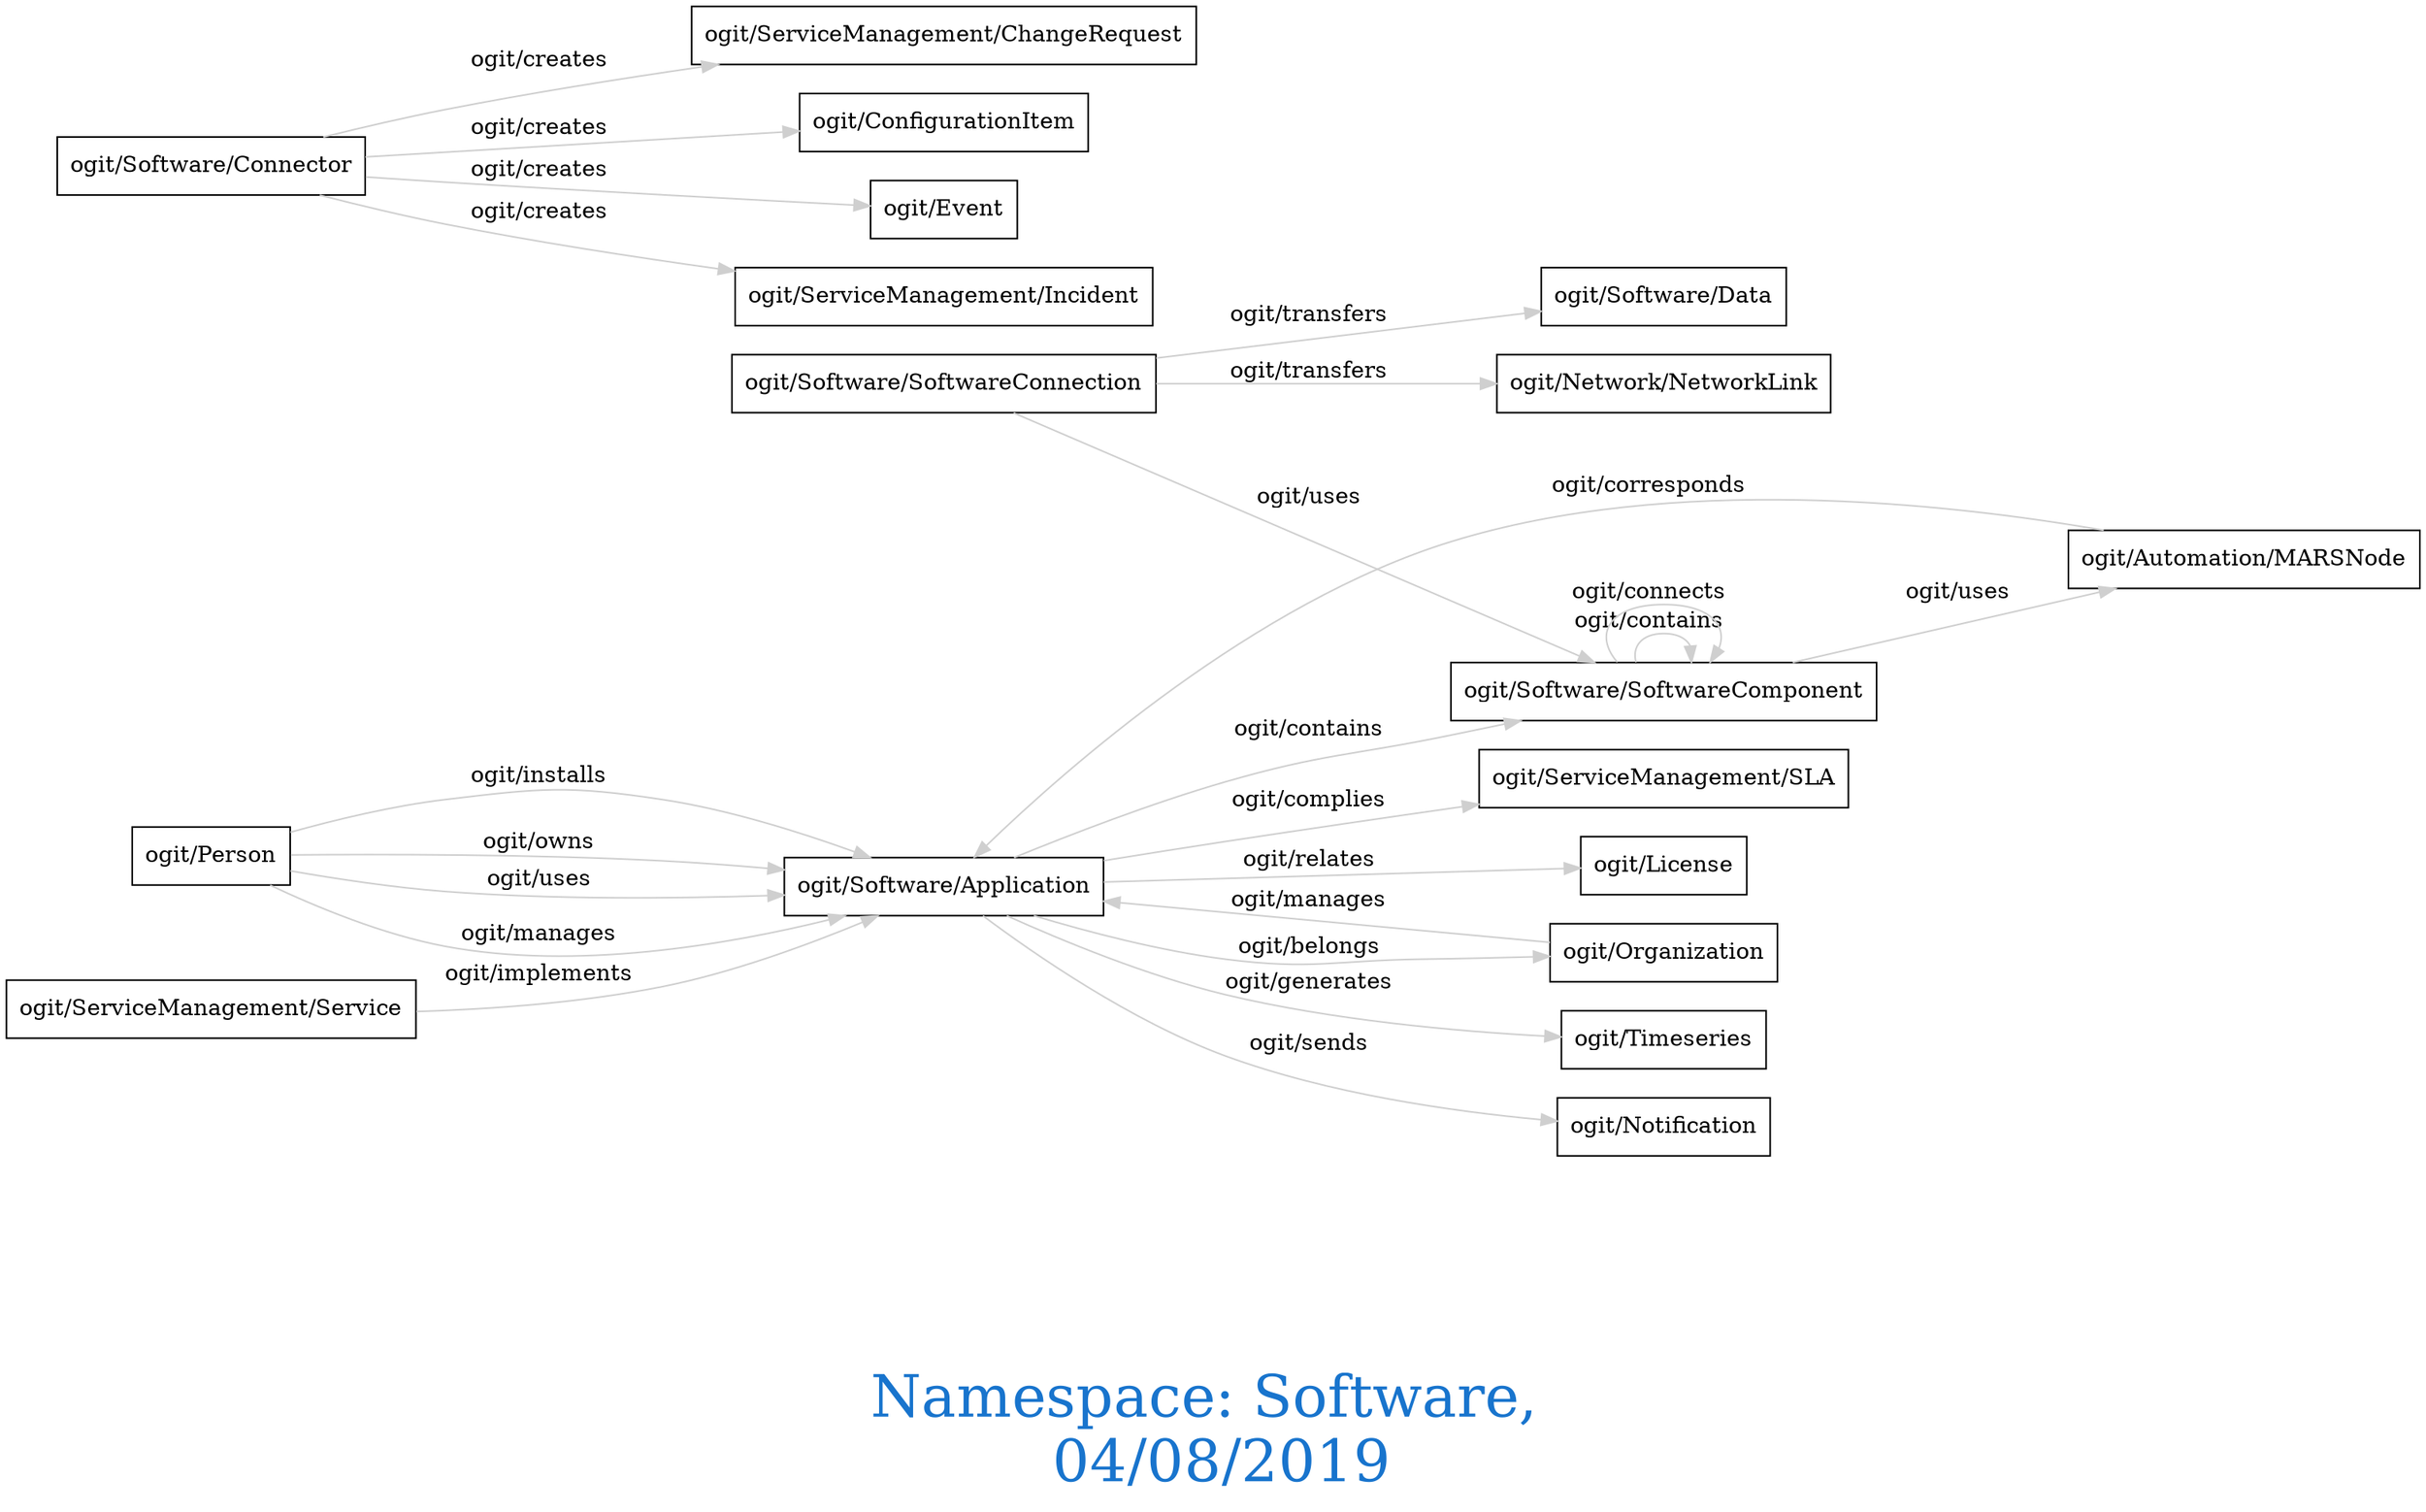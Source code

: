 digraph OGIT_ontology {
 graph [ rankdir= LR,fontsize = 36,
fontcolor= dodgerblue3,label = "\n\n\nNamespace: Software, \n 04/08/2019"];
node[shape=polygon];
edge [  color="gray81"];

   "ogit/Software/Application" -> "ogit/Software/SoftwareComponent" [label="ogit/contains    "];
   "ogit/Software/SoftwareComponent" -> "ogit/Software/SoftwareComponent" [label="ogit/contains    "];
   "ogit/Organization" -> "ogit/Software/Application" [label="ogit/manages    "];
   "ogit/Person" -> "ogit/Software/Application" [label="ogit/manages    "];
   "ogit/Software/Application" -> "ogit/Timeseries" [label="ogit/generates    "];
   "ogit/Software/Application" -> "ogit/Notification" [label="ogit/sends    "];
   "ogit/Software/Connector" -> "ogit/ServiceManagement/ChangeRequest" [label="ogit/creates    "];
   "ogit/Software/Connector" -> "ogit/ConfigurationItem" [label="ogit/creates    "];
   "ogit/Software/Connector" -> "ogit/Event" [label="ogit/creates    "];
   "ogit/Software/Connector" -> "ogit/ServiceManagement/Incident" [label="ogit/creates    "];
   "ogit/Software/Application" -> "ogit/ServiceManagement/SLA" [label="ogit/complies    "];
   "ogit/Software/SoftwareComponent" -> "ogit/Software/SoftwareComponent" [label="ogit/connects    "];
   "ogit/Automation/MARSNode" -> "ogit/Software/Application" [label="ogit/corresponds    "];
   "ogit/Person" -> "ogit/Software/Application" [label="ogit/installs    "];
   "ogit/Software/SoftwareConnection" -> "ogit/Software/Data" [label="ogit/transfers    "];
   "ogit/Software/SoftwareConnection" -> "ogit/Network/NetworkLink" [label="ogit/transfers    "];
   "ogit/ServiceManagement/Service" -> "ogit/Software/Application" [label="ogit/implements    "];
   "ogit/Person" -> "ogit/Software/Application" [label="ogit/owns    "];
   "ogit/Software/Application" -> "ogit/Organization" [label="ogit/belongs    "];
   "ogit/Software/SoftwareComponent" -> "ogit/Automation/MARSNode" [label="ogit/uses    "];
   "ogit/Software/SoftwareConnection" -> "ogit/Software/SoftwareComponent" [label="ogit/uses    "];
   "ogit/Person" -> "ogit/Software/Application" [label="ogit/uses    "];
   "ogit/Software/Application" -> "ogit/License" [label="ogit/relates    "];
}
